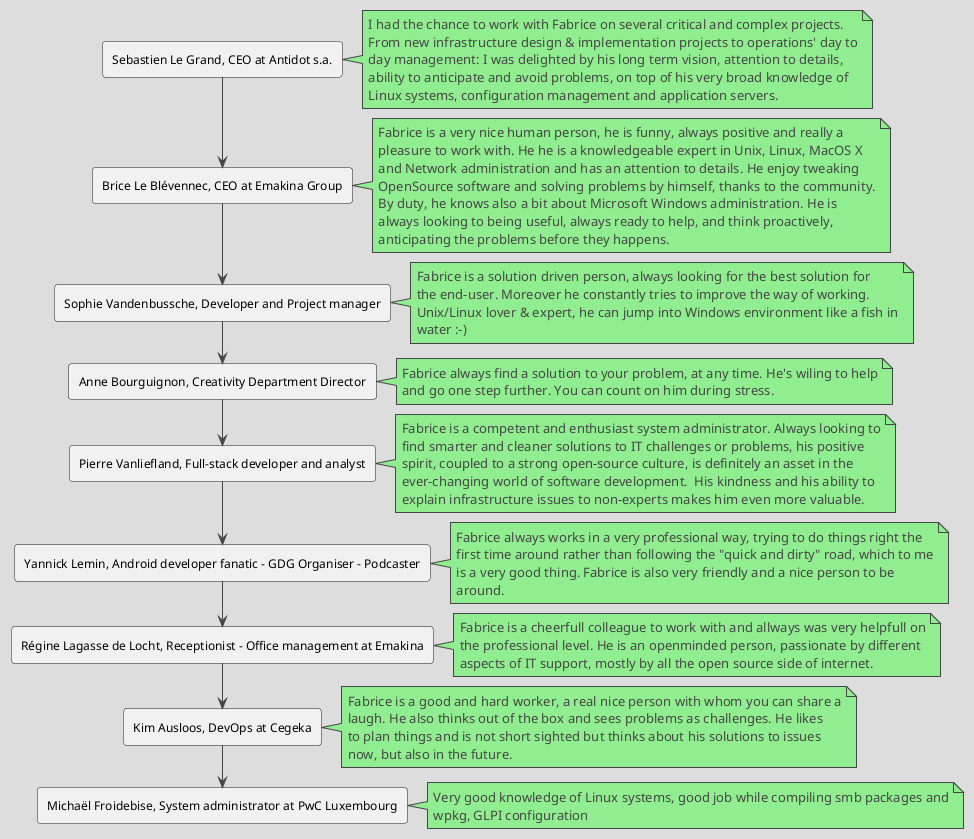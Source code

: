 @startuml recommendations
!theme toy

:Sebastien Le Grand, CEO at Antidot s.a.;
note right
I had the chance to work with Fabrice on several critical and complex projects.
From new infrastructure design & implementation projects to operations' day to
day management: I was delighted by his long term vision, attention to details,
ability to anticipate and avoid problems, on top of his very broad knowledge of
Linux systems, configuration management and application servers.
end note

:Brice Le Blévennec, CEO at Emakina Group;
note right
Fabrice is a very nice human person, he is funny, always positive and really a
pleasure to work with. He he is a knowledgeable expert in Unix, Linux, MacOS X
and Network administration and has an attention to details. He enjoy tweaking
OpenSource software and solving problems by himself, thanks to the community.
By duty, he knows also a bit about Microsoft Windows administration. He is
always looking to being useful, always ready to help, and think proactively,
anticipating the problems before they happens.
end note

:Sophie Vandenbussche, Developer and Project manager;
note right
Fabrice is a solution driven person, always looking for the best solution for
the end-user. Moreover he constantly tries to improve the way of working.
Unix/Linux lover & expert, he can jump into Windows environment like a fish in
water :-)
end note

:Anne Bourguignon, Creativity Department Director;
note right
Fabrice always find a solution to your problem, at any time. He's wiling to help
and go one step further. You can count on him during stress.
end note

:Pierre Vanliefland, Full-stack developer and analyst;
note right
Fabrice is a competent and enthusiast system administrator. Always looking to
find smarter and cleaner solutions to IT challenges or problems, his positive
spirit, coupled to a strong open-source culture, is definitely an asset in the
ever-changing world of software development.  His kindness and his ability to
explain infrastructure issues to non-experts makes him even more valuable.
end note

:Yannick Lemin, Android developer fanatic - GDG Organiser - Podcaster;
note right
Fabrice always works in a very professional way, trying to do things right the
first time around rather than following the "quick and dirty" road, which to me
is a very good thing. Fabrice is also very friendly and a nice person to be
around.
end note

:Régine Lagasse de Locht, Receptionist - Office management at Emakina;
note right
Fabrice is a cheerfull colleague to work with and allways was very helpfull on
the professional level. He is an openminded person, passionate by different
aspects of IT support, mostly by all the open source side of internet.
end note

:Kim Ausloos, DevOps at Cegeka;
note right
Fabrice is a good and hard worker, a real nice person with whom you can share a
laugh. He also thinks out of the box and sees problems as challenges. He likes
to plan things and is not short sighted but thinks about his solutions to issues
now, but also in the future.
end note

:Michaël Froidebise, System administrator at PwC Luxembourg;
note right
Very good knowledge of Linux systems, good job while compiling smb packages and
wpkg, GLPI configuration
end note

@enduml

